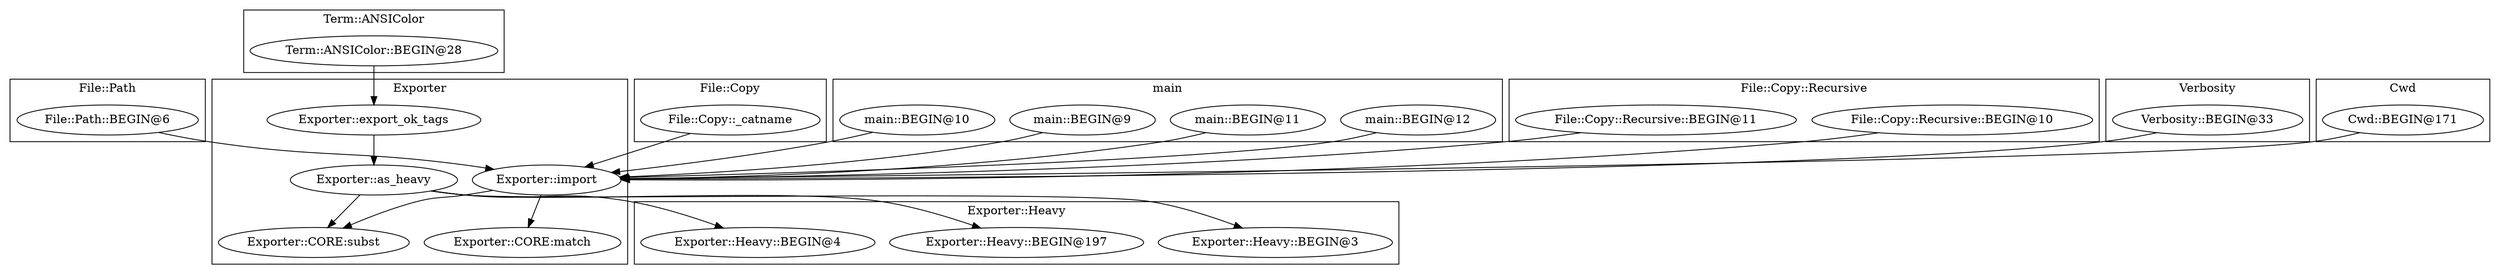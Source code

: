 digraph {
graph [overlap=false]
subgraph cluster_File_Path {
	label="File::Path";
	"File::Path::BEGIN@6";
}
subgraph cluster_File_Copy {
	label="File::Copy";
	"File::Copy::_catname";
}
subgraph cluster_Exporter_Heavy {
	label="Exporter::Heavy";
	"Exporter::Heavy::BEGIN@197";
	"Exporter::Heavy::BEGIN@4";
	"Exporter::Heavy::BEGIN@3";
}
subgraph cluster_Term_ANSIColor {
	label="Term::ANSIColor";
	"Term::ANSIColor::BEGIN@28";
}
subgraph cluster_Exporter {
	label="Exporter";
	"Exporter::import";
	"Exporter::as_heavy";
	"Exporter::CORE:subst";
	"Exporter::export_ok_tags";
	"Exporter::CORE:match";
}
subgraph cluster_main {
	label="main";
	"main::BEGIN@9";
	"main::BEGIN@10";
	"main::BEGIN@12";
	"main::BEGIN@11";
}
subgraph cluster_File_Copy_Recursive {
	label="File::Copy::Recursive";
	"File::Copy::Recursive::BEGIN@10";
	"File::Copy::Recursive::BEGIN@11";
}
subgraph cluster_Verbosity {
	label="Verbosity";
	"Verbosity::BEGIN@33";
}
subgraph cluster_Cwd {
	label="Cwd";
	"Cwd::BEGIN@171";
}
"Exporter::export_ok_tags" -> "Exporter::as_heavy";
"Exporter::import" -> "Exporter::CORE:match";
"main::BEGIN@10" -> "Exporter::import";
"File::Path::BEGIN@6" -> "Exporter::import";
"File::Copy::Recursive::BEGIN@10" -> "Exporter::import";
"Cwd::BEGIN@171" -> "Exporter::import";
"File::Copy::Recursive::BEGIN@11" -> "Exporter::import";
"Verbosity::BEGIN@33" -> "Exporter::import";
"main::BEGIN@9" -> "Exporter::import";
"main::BEGIN@12" -> "Exporter::import";
"File::Copy::_catname" -> "Exporter::import";
"main::BEGIN@11" -> "Exporter::import";
"Exporter::import" -> "Exporter::CORE:subst";
"Exporter::as_heavy" -> "Exporter::CORE:subst";
"Exporter::as_heavy" -> "Exporter::Heavy::BEGIN@4";
"Term::ANSIColor::BEGIN@28" -> "Exporter::export_ok_tags";
"Exporter::as_heavy" -> "Exporter::Heavy::BEGIN@197";
"Exporter::as_heavy" -> "Exporter::Heavy::BEGIN@3";
}
